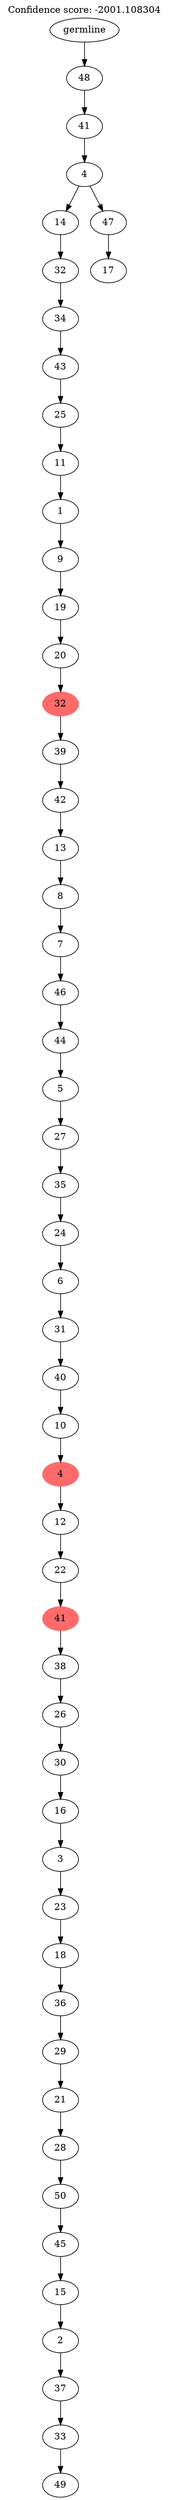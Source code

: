 digraph g {
	"52" -> "53";
	"53" [label="49"];
	"51" -> "52";
	"52" [label="33"];
	"50" -> "51";
	"51" [label="37"];
	"49" -> "50";
	"50" [label="2"];
	"48" -> "49";
	"49" [label="15"];
	"47" -> "48";
	"48" [label="45"];
	"46" -> "47";
	"47" [label="50"];
	"45" -> "46";
	"46" [label="28"];
	"44" -> "45";
	"45" [label="21"];
	"43" -> "44";
	"44" [label="29"];
	"42" -> "43";
	"43" [label="36"];
	"41" -> "42";
	"42" [label="18"];
	"40" -> "41";
	"41" [label="23"];
	"39" -> "40";
	"40" [label="3"];
	"38" -> "39";
	"39" [label="16"];
	"37" -> "38";
	"38" [label="30"];
	"36" -> "37";
	"37" [label="26"];
	"35" -> "36";
	"36" [label="38"];
	"34" -> "35";
	"35" [color=indianred1, style=filled, label="41"];
	"33" -> "34";
	"34" [label="22"];
	"32" -> "33";
	"33" [label="12"];
	"31" -> "32";
	"32" [color=indianred1, style=filled, label="4"];
	"30" -> "31";
	"31" [label="10"];
	"29" -> "30";
	"30" [label="40"];
	"28" -> "29";
	"29" [label="31"];
	"27" -> "28";
	"28" [label="6"];
	"26" -> "27";
	"27" [label="24"];
	"25" -> "26";
	"26" [label="35"];
	"24" -> "25";
	"25" [label="27"];
	"23" -> "24";
	"24" [label="5"];
	"22" -> "23";
	"23" [label="44"];
	"21" -> "22";
	"22" [label="46"];
	"20" -> "21";
	"21" [label="7"];
	"19" -> "20";
	"20" [label="8"];
	"18" -> "19";
	"19" [label="13"];
	"17" -> "18";
	"18" [label="42"];
	"16" -> "17";
	"17" [label="39"];
	"15" -> "16";
	"16" [color=indianred1, style=filled, label="32"];
	"14" -> "15";
	"15" [label="20"];
	"13" -> "14";
	"14" [label="19"];
	"12" -> "13";
	"13" [label="9"];
	"11" -> "12";
	"12" [label="1"];
	"10" -> "11";
	"11" [label="11"];
	"9" -> "10";
	"10" [label="25"];
	"8" -> "9";
	"9" [label="43"];
	"7" -> "8";
	"8" [label="34"];
	"6" -> "7";
	"7" [label="32"];
	"4" -> "5";
	"5" [label="17"];
	"3" -> "4";
	"4" [label="47"];
	"3" -> "6";
	"6" [label="14"];
	"2" -> "3";
	"3" [label="4"];
	"1" -> "2";
	"2" [label="41"];
	"0" -> "1";
	"1" [label="48"];
	"0" [label="germline"];
	labelloc="t";
	label="Confidence score: -2001.108304";
}
